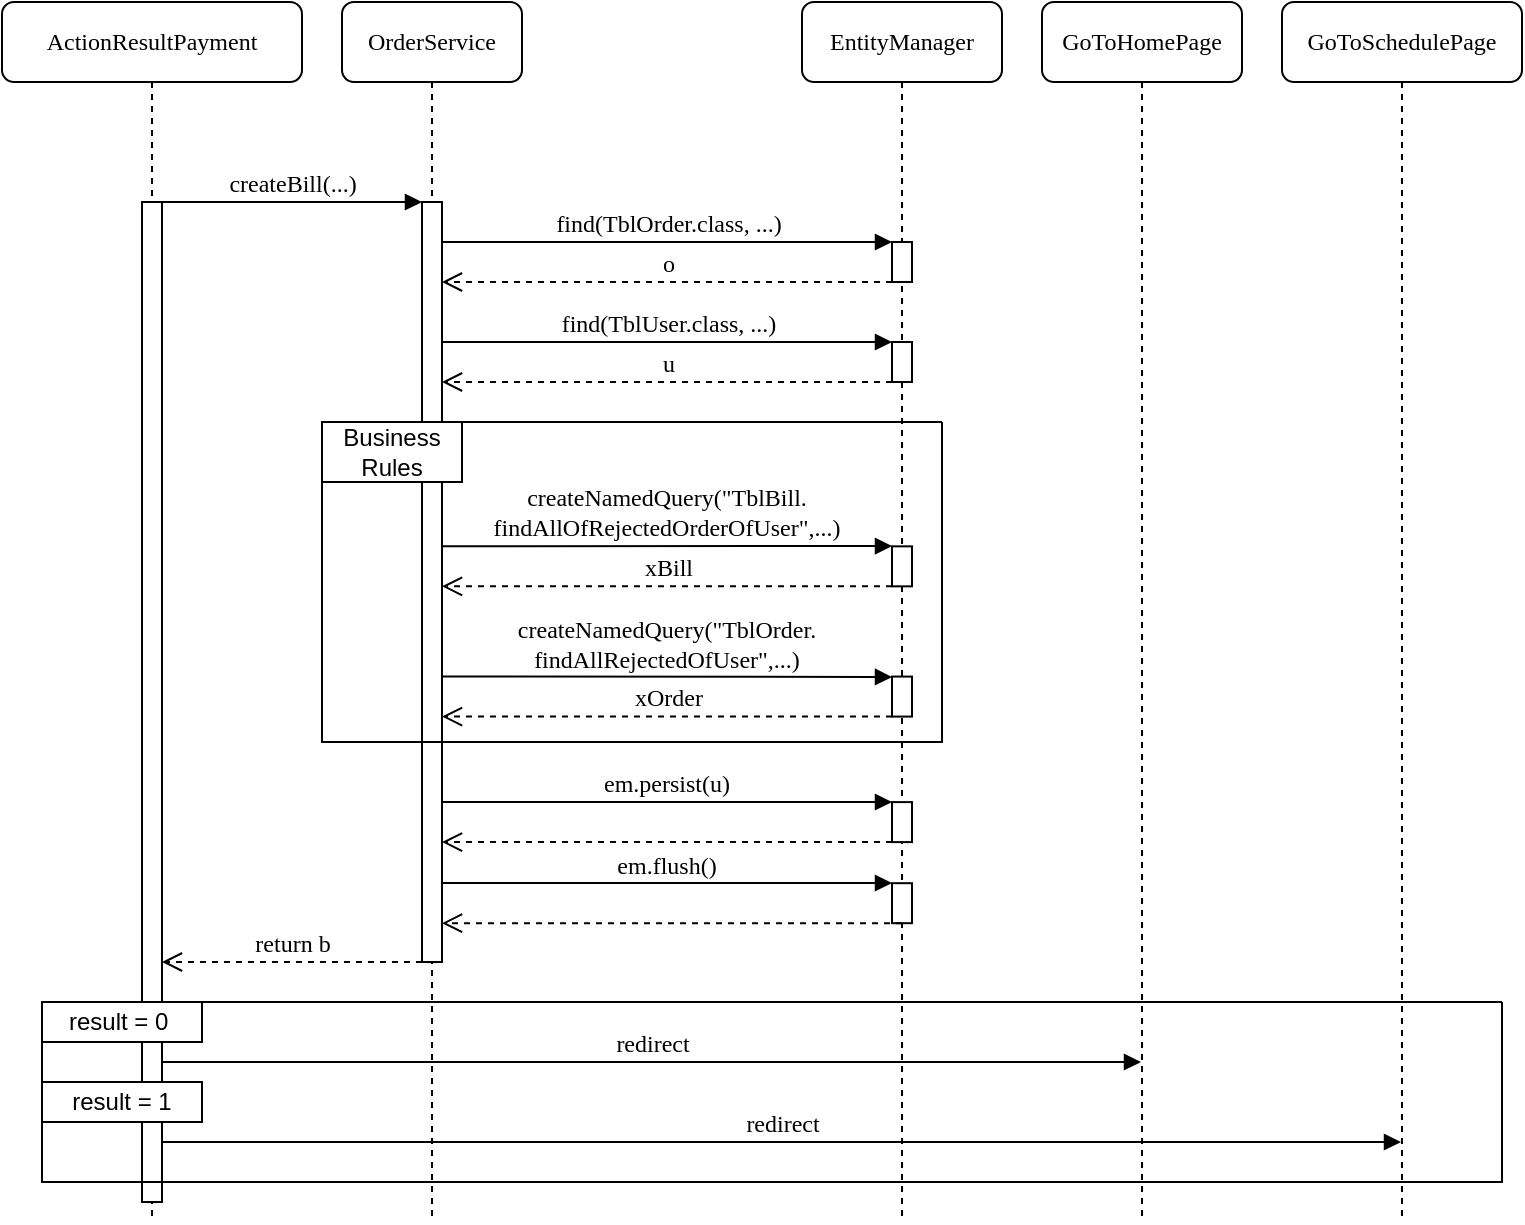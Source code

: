 <mxfile version="18.1.2" type="device"><diagram name="Page-1" id="13e1069c-82ec-6db2-03f1-153e76fe0fe0"><mxGraphModel dx="1572" dy="1086" grid="1" gridSize="10" guides="1" tooltips="1" connect="1" arrows="1" fold="1" page="1" pageScale="1" pageWidth="1100" pageHeight="850" background="none" math="0" shadow="0"><root><mxCell id="0"/><mxCell id="1" parent="0"/><mxCell id="7baba1c4bc27f4b0-2" value="OrderService" style="shape=umlLifeline;perimeter=lifelinePerimeter;whiteSpace=wrap;html=1;container=1;collapsible=0;recursiveResize=0;outlineConnect=0;rounded=1;shadow=0;comic=0;labelBackgroundColor=none;strokeWidth=1;fontFamily=Verdana;fontSize=12;align=center;" parent="1" vertex="1"><mxGeometry x="220" y="80" width="90" height="610" as="geometry"/></mxCell><mxCell id="7baba1c4bc27f4b0-10" value="" style="html=1;points=[];perimeter=orthogonalPerimeter;rounded=0;shadow=0;comic=0;labelBackgroundColor=none;strokeWidth=1;fontFamily=Verdana;fontSize=12;align=center;" parent="7baba1c4bc27f4b0-2" vertex="1"><mxGeometry x="40" y="100" width="10" height="380" as="geometry"/></mxCell><mxCell id="7baba1c4bc27f4b0-3" value="EntityManager" style="shape=umlLifeline;perimeter=lifelinePerimeter;whiteSpace=wrap;html=1;container=1;collapsible=0;recursiveResize=0;outlineConnect=0;rounded=1;shadow=0;comic=0;labelBackgroundColor=none;strokeWidth=1;fontFamily=Verdana;fontSize=12;align=center;" parent="1" vertex="1"><mxGeometry x="450" y="80" width="100" height="610" as="geometry"/></mxCell><mxCell id="7baba1c4bc27f4b0-13" value="" style="html=1;points=[];perimeter=orthogonalPerimeter;rounded=0;shadow=0;comic=0;labelBackgroundColor=none;strokeWidth=1;fontFamily=Verdana;fontSize=12;align=center;" parent="7baba1c4bc27f4b0-3" vertex="1"><mxGeometry x="45" y="120" width="10" height="20" as="geometry"/></mxCell><mxCell id="c5nOxWAkbpkPZGszCUlZ-4" value="" style="html=1;points=[];perimeter=orthogonalPerimeter;rounded=0;shadow=0;comic=0;labelBackgroundColor=none;strokeWidth=1;fontFamily=Verdana;fontSize=12;align=center;" vertex="1" parent="7baba1c4bc27f4b0-3"><mxGeometry x="45" y="170" width="10" height="20" as="geometry"/></mxCell><mxCell id="c5nOxWAkbpkPZGszCUlZ-12" value="" style="swimlane;startSize=0;" vertex="1" parent="7baba1c4bc27f4b0-3"><mxGeometry x="-240" y="210" width="310" height="160" as="geometry"><mxRectangle y="220" width="50" height="40" as="alternateBounds"/></mxGeometry></mxCell><mxCell id="c5nOxWAkbpkPZGszCUlZ-45" value="" style="html=1;points=[];perimeter=orthogonalPerimeter;rounded=0;shadow=0;comic=0;labelBackgroundColor=none;strokeWidth=1;fontFamily=Verdana;fontSize=12;align=center;" vertex="1" parent="c5nOxWAkbpkPZGszCUlZ-12"><mxGeometry x="285" y="62.17" width="10" height="20" as="geometry"/></mxCell><mxCell id="c5nOxWAkbpkPZGszCUlZ-46" value="createNamedQuery(&quot;TblBill.&lt;br&gt;findAllOfRejectedOrderOfUser&quot;,...)" style="html=1;verticalAlign=bottom;endArrow=block;entryX=0;entryY=0;labelBackgroundColor=none;fontFamily=Verdana;fontSize=12;edgeStyle=elbowEdgeStyle;elbow=vertical;" edge="1" parent="c5nOxWAkbpkPZGszCUlZ-12" target="c5nOxWAkbpkPZGszCUlZ-45"><mxGeometry relative="1" as="geometry"><mxPoint x="60.0" y="62.123" as="sourcePoint"/></mxGeometry></mxCell><mxCell id="c5nOxWAkbpkPZGszCUlZ-47" value="xBill" style="html=1;verticalAlign=bottom;endArrow=open;dashed=1;endSize=8;labelBackgroundColor=none;fontFamily=Verdana;fontSize=12;edgeStyle=elbowEdgeStyle;elbow=vertical;" edge="1" parent="c5nOxWAkbpkPZGszCUlZ-12" source="c5nOxWAkbpkPZGszCUlZ-45"><mxGeometry relative="1" as="geometry"><mxPoint x="60.0" y="82.17" as="targetPoint"/><Array as="points"><mxPoint x="230" y="82.17"/><mxPoint x="210" y="72.17"/><mxPoint x="230" y="72.17"/><mxPoint x="165" y="102.27"/><mxPoint x="195" y="102.27"/></Array><mxPoint x="220" y="102.27" as="sourcePoint"/></mxGeometry></mxCell><mxCell id="c5nOxWAkbpkPZGszCUlZ-48" value="" style="html=1;points=[];perimeter=orthogonalPerimeter;rounded=0;shadow=0;comic=0;labelBackgroundColor=none;strokeWidth=1;fontFamily=Verdana;fontSize=12;align=center;" vertex="1" parent="c5nOxWAkbpkPZGszCUlZ-12"><mxGeometry x="285" y="127.29" width="10" height="20" as="geometry"/></mxCell><mxCell id="c5nOxWAkbpkPZGszCUlZ-49" value="createNamedQuery(&quot;TblOrder.&lt;br&gt;findAllRejectedOfUser&quot;,...)" style="html=1;verticalAlign=bottom;endArrow=block;entryX=0;entryY=0;labelBackgroundColor=none;fontFamily=Verdana;fontSize=12;edgeStyle=elbowEdgeStyle;elbow=vertical;" edge="1" parent="c5nOxWAkbpkPZGszCUlZ-12" target="c5nOxWAkbpkPZGszCUlZ-48"><mxGeometry relative="1" as="geometry"><mxPoint x="60" y="127.243" as="sourcePoint"/></mxGeometry></mxCell><mxCell id="c5nOxWAkbpkPZGszCUlZ-50" value="xOrder" style="html=1;verticalAlign=bottom;endArrow=open;dashed=1;endSize=8;labelBackgroundColor=none;fontFamily=Verdana;fontSize=12;edgeStyle=elbowEdgeStyle;elbow=vertical;" edge="1" parent="c5nOxWAkbpkPZGszCUlZ-12" source="c5nOxWAkbpkPZGszCUlZ-48"><mxGeometry relative="1" as="geometry"><mxPoint x="60" y="147.29" as="targetPoint"/><Array as="points"><mxPoint x="230" y="147.29"/><mxPoint x="210" y="137.29"/><mxPoint x="230" y="137.29"/><mxPoint x="165" y="167.39"/><mxPoint x="195" y="167.39"/></Array><mxPoint x="10" y="-152.61" as="sourcePoint"/></mxGeometry></mxCell><mxCell id="c5nOxWAkbpkPZGszCUlZ-52" value="" style="html=1;points=[];perimeter=orthogonalPerimeter;rounded=0;shadow=0;comic=0;labelBackgroundColor=none;strokeWidth=1;fontFamily=Verdana;fontSize=12;align=center;" vertex="1" parent="7baba1c4bc27f4b0-3"><mxGeometry x="45" y="400.05" width="10" height="20" as="geometry"/></mxCell><mxCell id="c5nOxWAkbpkPZGszCUlZ-53" value="em.persist(u)" style="html=1;verticalAlign=bottom;endArrow=block;entryX=0;entryY=0;labelBackgroundColor=none;fontFamily=Verdana;fontSize=12;edgeStyle=elbowEdgeStyle;elbow=vertical;" edge="1" parent="7baba1c4bc27f4b0-3" target="c5nOxWAkbpkPZGszCUlZ-52"><mxGeometry relative="1" as="geometry"><mxPoint x="-180" y="400.003" as="sourcePoint"/></mxGeometry></mxCell><mxCell id="c5nOxWAkbpkPZGszCUlZ-54" value="" style="html=1;verticalAlign=bottom;endArrow=open;dashed=1;endSize=8;labelBackgroundColor=none;fontFamily=Verdana;fontSize=12;edgeStyle=elbowEdgeStyle;elbow=vertical;" edge="1" parent="7baba1c4bc27f4b0-3" source="c5nOxWAkbpkPZGszCUlZ-52"><mxGeometry relative="1" as="geometry"><mxPoint x="-180" y="420.05" as="targetPoint"/><Array as="points"><mxPoint x="-10" y="420.05"/><mxPoint x="-30" y="410.05"/><mxPoint x="-10" y="410.05"/><mxPoint x="-75" y="440.15"/><mxPoint x="-45" y="440.15"/></Array><mxPoint x="-440" y="-199.85" as="sourcePoint"/></mxGeometry></mxCell><mxCell id="c5nOxWAkbpkPZGszCUlZ-55" value="" style="html=1;points=[];perimeter=orthogonalPerimeter;rounded=0;shadow=0;comic=0;labelBackgroundColor=none;strokeWidth=1;fontFamily=Verdana;fontSize=12;align=center;" vertex="1" parent="7baba1c4bc27f4b0-3"><mxGeometry x="45" y="440.59" width="10" height="20" as="geometry"/></mxCell><mxCell id="c5nOxWAkbpkPZGszCUlZ-56" value="em.flush()" style="html=1;verticalAlign=bottom;endArrow=block;entryX=0;entryY=0;labelBackgroundColor=none;fontFamily=Verdana;fontSize=12;edgeStyle=elbowEdgeStyle;elbow=vertical;" edge="1" parent="7baba1c4bc27f4b0-3" target="c5nOxWAkbpkPZGszCUlZ-55"><mxGeometry relative="1" as="geometry"><mxPoint x="-180" y="440.543" as="sourcePoint"/></mxGeometry></mxCell><mxCell id="c5nOxWAkbpkPZGszCUlZ-57" value="" style="html=1;verticalAlign=bottom;endArrow=open;dashed=1;endSize=8;labelBackgroundColor=none;fontFamily=Verdana;fontSize=12;edgeStyle=elbowEdgeStyle;elbow=vertical;" edge="1" parent="7baba1c4bc27f4b0-3" source="c5nOxWAkbpkPZGszCUlZ-55"><mxGeometry relative="1" as="geometry"><mxPoint x="-180" y="460.59" as="targetPoint"/><Array as="points"><mxPoint x="-10" y="460.59"/><mxPoint x="-30" y="450.59"/><mxPoint x="-10" y="450.59"/><mxPoint x="-75" y="480.69"/><mxPoint x="-45" y="480.69"/></Array><mxPoint x="-650" y="-479.31" as="sourcePoint"/></mxGeometry></mxCell><mxCell id="7baba1c4bc27f4b0-5" value="GoToHomePage" style="shape=umlLifeline;perimeter=lifelinePerimeter;whiteSpace=wrap;html=1;container=1;collapsible=0;recursiveResize=0;outlineConnect=0;rounded=1;shadow=0;comic=0;labelBackgroundColor=none;strokeWidth=1;fontFamily=Verdana;fontSize=12;align=center;" parent="1" vertex="1"><mxGeometry x="570" y="80" width="100" height="610" as="geometry"/></mxCell><mxCell id="7baba1c4bc27f4b0-6" value="GoToSchedulePage" style="shape=umlLifeline;perimeter=lifelinePerimeter;whiteSpace=wrap;html=1;container=1;collapsible=0;recursiveResize=0;outlineConnect=0;rounded=1;shadow=0;comic=0;labelBackgroundColor=none;strokeWidth=1;fontFamily=Verdana;fontSize=12;align=center;" parent="1" vertex="1"><mxGeometry x="690" y="80" width="120" height="610" as="geometry"/></mxCell><mxCell id="7baba1c4bc27f4b0-8" value="ActionResultPayment" style="shape=umlLifeline;perimeter=lifelinePerimeter;whiteSpace=wrap;html=1;container=1;collapsible=0;recursiveResize=0;outlineConnect=0;rounded=1;shadow=0;comic=0;labelBackgroundColor=none;strokeWidth=1;fontFamily=Verdana;fontSize=12;align=center;" parent="1" vertex="1"><mxGeometry x="50" y="80" width="150" height="610" as="geometry"/></mxCell><mxCell id="7baba1c4bc27f4b0-9" value="" style="html=1;points=[];perimeter=orthogonalPerimeter;rounded=0;shadow=0;comic=0;labelBackgroundColor=none;strokeWidth=1;fontFamily=Verdana;fontSize=12;align=center;" parent="7baba1c4bc27f4b0-8" vertex="1"><mxGeometry x="70" y="100" width="10" height="500" as="geometry"/></mxCell><mxCell id="7baba1c4bc27f4b0-11" value="createBill(...)" style="html=1;verticalAlign=bottom;endArrow=block;entryX=0;entryY=0;labelBackgroundColor=none;fontFamily=Verdana;fontSize=12;edgeStyle=elbowEdgeStyle;elbow=vertical;" parent="1" source="7baba1c4bc27f4b0-9" target="7baba1c4bc27f4b0-10" edge="1"><mxGeometry relative="1" as="geometry"><mxPoint x="220" y="190" as="sourcePoint"/></mxGeometry></mxCell><mxCell id="7baba1c4bc27f4b0-14" value="find(TblOrder.class, ...)" style="html=1;verticalAlign=bottom;endArrow=block;entryX=0;entryY=0;labelBackgroundColor=none;fontFamily=Verdana;fontSize=12;edgeStyle=elbowEdgeStyle;elbow=vertical;" parent="1" source="7baba1c4bc27f4b0-10" target="7baba1c4bc27f4b0-13" edge="1"><mxGeometry relative="1" as="geometry"><mxPoint x="370" y="200" as="sourcePoint"/></mxGeometry></mxCell><mxCell id="c5nOxWAkbpkPZGszCUlZ-3" value="o" style="html=1;verticalAlign=bottom;endArrow=open;dashed=1;endSize=8;labelBackgroundColor=none;fontFamily=Verdana;fontSize=12;edgeStyle=elbowEdgeStyle;elbow=vertical;" edge="1" parent="1" source="7baba1c4bc27f4b0-13" target="7baba1c4bc27f4b0-10"><mxGeometry relative="1" as="geometry"><mxPoint x="300" y="230.0" as="targetPoint"/><Array as="points"><mxPoint x="470" y="220"/><mxPoint x="490" y="210"/><mxPoint x="420" y="220"/><mxPoint x="375" y="230"/><mxPoint x="405" y="230"/></Array><mxPoint x="430" y="230.0" as="sourcePoint"/></mxGeometry></mxCell><mxCell id="c5nOxWAkbpkPZGszCUlZ-5" value="find(TblUser.class, ...)" style="html=1;verticalAlign=bottom;endArrow=block;entryX=0;entryY=0;labelBackgroundColor=none;fontFamily=Verdana;fontSize=12;edgeStyle=elbowEdgeStyle;elbow=vertical;" edge="1" parent="1" target="c5nOxWAkbpkPZGszCUlZ-4" source="7baba1c4bc27f4b0-10"><mxGeometry relative="1" as="geometry"><mxPoint x="295" y="259.997" as="sourcePoint"/></mxGeometry></mxCell><mxCell id="c5nOxWAkbpkPZGszCUlZ-6" value="u" style="html=1;verticalAlign=bottom;endArrow=open;dashed=1;endSize=8;labelBackgroundColor=none;fontFamily=Verdana;fontSize=12;edgeStyle=elbowEdgeStyle;elbow=vertical;" edge="1" parent="1" source="c5nOxWAkbpkPZGszCUlZ-4" target="7baba1c4bc27f4b0-10"><mxGeometry relative="1" as="geometry"><mxPoint x="295" y="290.1" as="targetPoint"/><Array as="points"><mxPoint x="440" y="270"/><mxPoint x="420" y="260"/><mxPoint x="440" y="260"/><mxPoint x="375" y="290.1"/><mxPoint x="405" y="290.1"/></Array><mxPoint x="430" y="290.1" as="sourcePoint"/></mxGeometry></mxCell><mxCell id="c5nOxWAkbpkPZGszCUlZ-58" value="return&amp;nbsp;b" style="html=1;verticalAlign=bottom;endArrow=open;dashed=1;endSize=8;labelBackgroundColor=none;fontFamily=Verdana;fontSize=12;edgeStyle=elbowEdgeStyle;elbow=vertical;" edge="1" parent="1" source="7baba1c4bc27f4b0-10" target="7baba1c4bc27f4b0-9"><mxGeometry relative="1" as="geometry"><mxPoint x="150" y="780" as="targetPoint"/><Array as="points"><mxPoint x="210" y="560"/><mxPoint x="210" y="580"/><mxPoint x="230" y="780"/><mxPoint x="190" y="790"/><mxPoint x="290" y="780"/><mxPoint x="310" y="780"/><mxPoint x="245" y="810.1"/><mxPoint x="275" y="810.1"/></Array><mxPoint x="365" y="790" as="sourcePoint"/></mxGeometry></mxCell><mxCell id="c5nOxWAkbpkPZGszCUlZ-59" value="Business Rules" style="whiteSpace=wrap;html=1;" vertex="1" parent="1"><mxGeometry x="210" y="290" width="70" height="30" as="geometry"/></mxCell><mxCell id="c5nOxWAkbpkPZGszCUlZ-60" value="" style="swimlane;startSize=0;" vertex="1" parent="1"><mxGeometry x="70" y="580" width="730" height="90" as="geometry"><mxRectangle x="70" y="580" width="50" height="40" as="alternateBounds"/></mxGeometry></mxCell><mxCell id="c5nOxWAkbpkPZGszCUlZ-69" value="result = 1" style="whiteSpace=wrap;html=1;" vertex="1" parent="c5nOxWAkbpkPZGszCUlZ-60"><mxGeometry y="40" width="80" height="20" as="geometry"/></mxCell><mxCell id="c5nOxWAkbpkPZGszCUlZ-62" value="redirect" style="html=1;verticalAlign=bottom;endArrow=block;labelBackgroundColor=none;fontFamily=Verdana;fontSize=12;edgeStyle=elbowEdgeStyle;elbow=vertical;" edge="1" parent="1" target="7baba1c4bc27f4b0-5" source="7baba1c4bc27f4b0-9"><mxGeometry relative="1" as="geometry"><mxPoint x="130.0" y="642.123" as="sourcePoint"/><mxPoint x="625" y="610" as="targetPoint"/><Array as="points"><mxPoint x="470" y="610"/></Array></mxGeometry></mxCell><mxCell id="c5nOxWAkbpkPZGszCUlZ-68" value="result = 0&amp;nbsp;" style="whiteSpace=wrap;html=1;" vertex="1" parent="1"><mxGeometry x="70" y="580" width="80" height="20" as="geometry"/></mxCell><mxCell id="c5nOxWAkbpkPZGszCUlZ-65" value="redirect" style="html=1;verticalAlign=bottom;endArrow=block;labelBackgroundColor=none;fontFamily=Verdana;fontSize=12;edgeStyle=elbowEdgeStyle;elbow=vertical;" edge="1" parent="1" target="7baba1c4bc27f4b0-6" source="7baba1c4bc27f4b0-9"><mxGeometry relative="1" as="geometry"><mxPoint x="130" y="707.243" as="sourcePoint"/><mxPoint x="355" y="707.29" as="targetPoint"/><Array as="points"><mxPoint x="280" y="650"/></Array></mxGeometry></mxCell></root></mxGraphModel></diagram></mxfile>